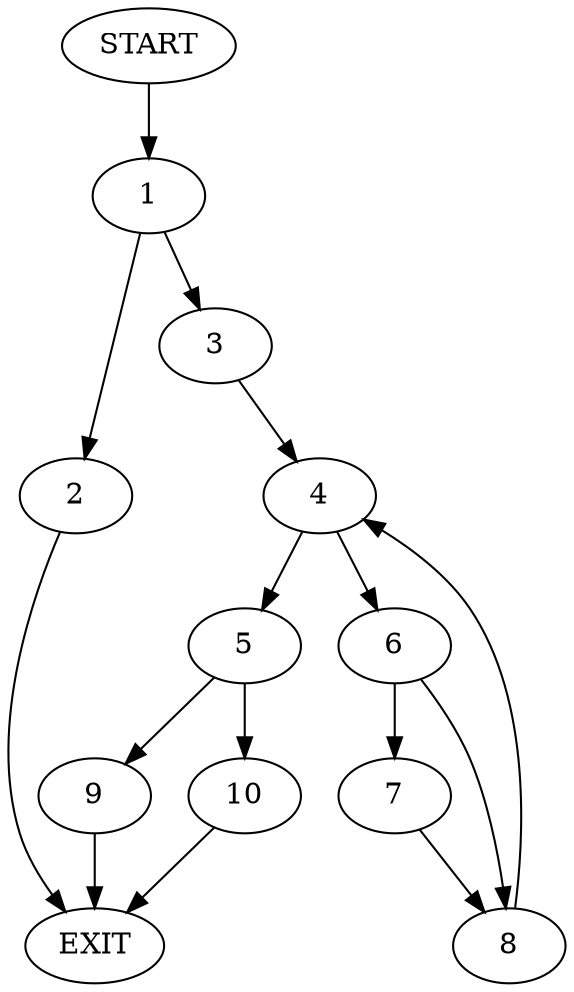 digraph {
0 [label="START"]
11 [label="EXIT"]
0 -> 1
1 -> 2
1 -> 3
2 -> 11
3 -> 4
4 -> 5
4 -> 6
6 -> 7
6 -> 8
5 -> 9
5 -> 10
7 -> 8
8 -> 4
10 -> 11
9 -> 11
}
